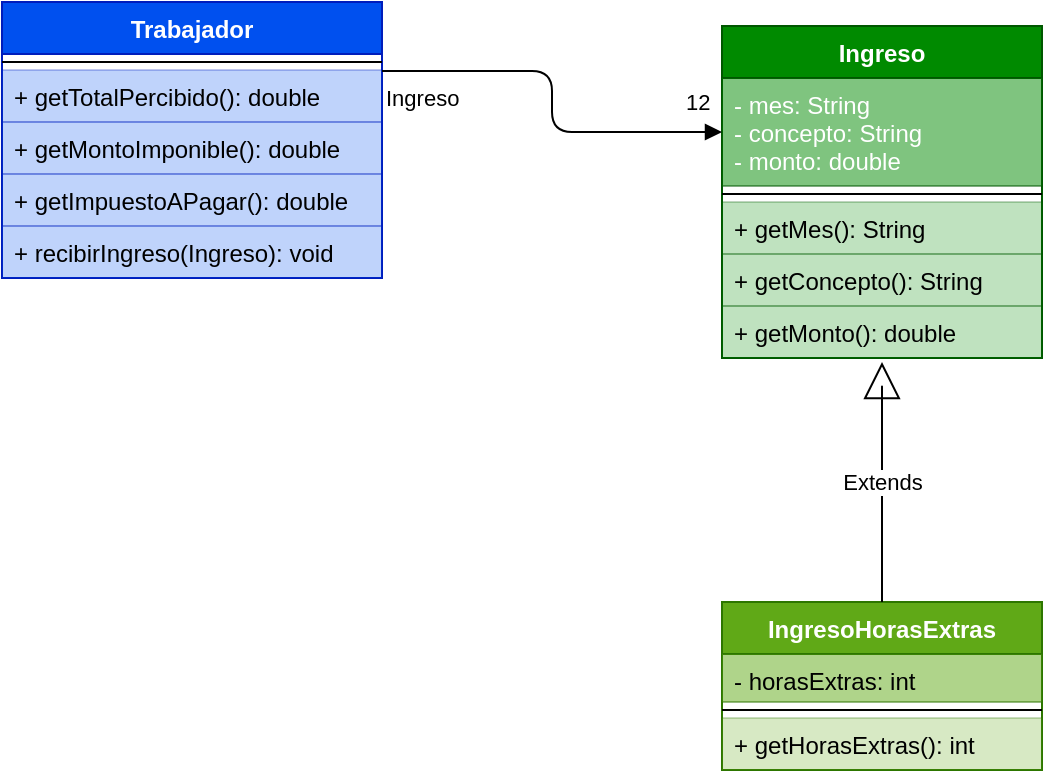 <mxfile version="15.2.9" type="device"><diagram id="u4qCH_LCM0_enoe3zIaj" name="Page-1"><mxGraphModel dx="1102" dy="582" grid="1" gridSize="10" guides="1" tooltips="1" connect="1" arrows="1" fold="1" page="1" pageScale="1" pageWidth="827" pageHeight="1169" math="0" shadow="0"><root><mxCell id="0"/><mxCell id="1" parent="0"/><mxCell id="LNy2fVY_VBCiZyavqBls-2" value="Trabajador" style="swimlane;fontStyle=1;align=center;verticalAlign=top;childLayout=stackLayout;horizontal=1;startSize=26;horizontalStack=0;resizeParent=1;resizeParentMax=0;resizeLast=0;collapsible=1;marginBottom=0;fillColor=#0050ef;strokeColor=#001DBC;fontColor=#ffffff;" vertex="1" parent="1"><mxGeometry x="40" y="80" width="190" height="138" as="geometry"/></mxCell><mxCell id="LNy2fVY_VBCiZyavqBls-4" value="" style="line;strokeWidth=1;fillColor=none;align=left;verticalAlign=middle;spacingTop=-1;spacingLeft=3;spacingRight=3;rotatable=0;labelPosition=right;points=[];portConstraint=eastwest;" vertex="1" parent="LNy2fVY_VBCiZyavqBls-2"><mxGeometry y="26" width="190" height="8" as="geometry"/></mxCell><mxCell id="LNy2fVY_VBCiZyavqBls-5" value="+ getTotalPercibido(): double" style="text;strokeColor=#001DBC;fillColor=#0050ef;align=left;verticalAlign=top;spacingLeft=4;spacingRight=4;overflow=hidden;rotatable=0;points=[[0,0.5],[1,0.5]];portConstraint=eastwest;fontColor=#000000;opacity=25;" vertex="1" parent="LNy2fVY_VBCiZyavqBls-2"><mxGeometry y="34" width="190" height="26" as="geometry"/></mxCell><mxCell id="LNy2fVY_VBCiZyavqBls-14" value="+ getMontoImponible(): double" style="text;strokeColor=#001DBC;fillColor=#0050ef;align=left;verticalAlign=top;spacingLeft=4;spacingRight=4;overflow=hidden;rotatable=0;points=[[0,0.5],[1,0.5]];portConstraint=eastwest;fontColor=#000000;opacity=25;" vertex="1" parent="LNy2fVY_VBCiZyavqBls-2"><mxGeometry y="60" width="190" height="26" as="geometry"/></mxCell><mxCell id="LNy2fVY_VBCiZyavqBls-15" value="+ getImpuestoAPagar(): double" style="text;strokeColor=#001DBC;fillColor=#0050ef;align=left;verticalAlign=top;spacingLeft=4;spacingRight=4;overflow=hidden;rotatable=0;points=[[0,0.5],[1,0.5]];portConstraint=eastwest;fontColor=#000000;opacity=25;" vertex="1" parent="LNy2fVY_VBCiZyavqBls-2"><mxGeometry y="86" width="190" height="26" as="geometry"/></mxCell><mxCell id="LNy2fVY_VBCiZyavqBls-16" value="+ recibirIngreso(Ingreso): void" style="text;strokeColor=#001DBC;fillColor=#0050ef;align=left;verticalAlign=top;spacingLeft=4;spacingRight=4;overflow=hidden;rotatable=0;points=[[0,0.5],[1,0.5]];portConstraint=eastwest;fontColor=#000000;opacity=25;" vertex="1" parent="LNy2fVY_VBCiZyavqBls-2"><mxGeometry y="112" width="190" height="26" as="geometry"/></mxCell><mxCell id="LNy2fVY_VBCiZyavqBls-6" value="Ingreso" style="swimlane;fontStyle=1;align=center;verticalAlign=top;childLayout=stackLayout;horizontal=1;startSize=26;horizontalStack=0;resizeParent=1;resizeParentMax=0;resizeLast=0;collapsible=1;marginBottom=0;fillColor=#008a00;strokeColor=#005700;fontColor=#ffffff;" vertex="1" parent="1"><mxGeometry x="400" y="92" width="160" height="166" as="geometry"/></mxCell><mxCell id="LNy2fVY_VBCiZyavqBls-7" value="- mes: String&#10;- concepto: String&#10;- monto: double" style="text;strokeColor=#005700;fillColor=#008a00;align=left;verticalAlign=top;spacingLeft=4;spacingRight=4;overflow=hidden;rotatable=0;points=[[0,0.5],[1,0.5]];portConstraint=eastwest;fontColor=#ffffff;opacity=50;" vertex="1" parent="LNy2fVY_VBCiZyavqBls-6"><mxGeometry y="26" width="160" height="54" as="geometry"/></mxCell><mxCell id="LNy2fVY_VBCiZyavqBls-8" value="" style="line;strokeWidth=1;fillColor=none;align=left;verticalAlign=middle;spacingTop=-1;spacingLeft=3;spacingRight=3;rotatable=0;labelPosition=right;points=[];portConstraint=eastwest;" vertex="1" parent="LNy2fVY_VBCiZyavqBls-6"><mxGeometry y="80" width="160" height="8" as="geometry"/></mxCell><mxCell id="LNy2fVY_VBCiZyavqBls-9" value="+ getMes(): String" style="text;strokeColor=#005700;fillColor=#008a00;align=left;verticalAlign=top;spacingLeft=4;spacingRight=4;overflow=hidden;rotatable=0;points=[[0,0.5],[1,0.5]];portConstraint=eastwest;opacity=25;fontColor=#000000;" vertex="1" parent="LNy2fVY_VBCiZyavqBls-6"><mxGeometry y="88" width="160" height="26" as="geometry"/></mxCell><mxCell id="LNy2fVY_VBCiZyavqBls-24" value="+ getConcepto(): String" style="text;strokeColor=#005700;fillColor=#008a00;align=left;verticalAlign=top;spacingLeft=4;spacingRight=4;overflow=hidden;rotatable=0;points=[[0,0.5],[1,0.5]];portConstraint=eastwest;opacity=25;fontColor=#000000;" vertex="1" parent="LNy2fVY_VBCiZyavqBls-6"><mxGeometry y="114" width="160" height="26" as="geometry"/></mxCell><mxCell id="LNy2fVY_VBCiZyavqBls-25" value="+ getMonto(): double" style="text;strokeColor=#005700;fillColor=#008a00;align=left;verticalAlign=top;spacingLeft=4;spacingRight=4;overflow=hidden;rotatable=0;points=[[0,0.5],[1,0.5]];portConstraint=eastwest;opacity=25;fontColor=#000000;" vertex="1" parent="LNy2fVY_VBCiZyavqBls-6"><mxGeometry y="140" width="160" height="26" as="geometry"/></mxCell><mxCell id="LNy2fVY_VBCiZyavqBls-10" value="IngresoHorasExtras" style="swimlane;fontStyle=1;align=center;verticalAlign=top;childLayout=stackLayout;horizontal=1;startSize=26;horizontalStack=0;resizeParent=1;resizeParentMax=0;resizeLast=0;collapsible=1;marginBottom=0;fillColor=#60a917;strokeColor=#2D7600;fontColor=#ffffff;" vertex="1" parent="1"><mxGeometry x="400" y="380" width="160" height="84" as="geometry"/></mxCell><mxCell id="LNy2fVY_VBCiZyavqBls-11" value="- horasExtras: int" style="text;strokeColor=#2D7600;fillColor=#60a917;align=left;verticalAlign=top;spacingLeft=4;spacingRight=4;overflow=hidden;rotatable=0;points=[[0,0.5],[1,0.5]];portConstraint=eastwest;fontColor=#000000;opacity=50;" vertex="1" parent="LNy2fVY_VBCiZyavqBls-10"><mxGeometry y="26" width="160" height="24" as="geometry"/></mxCell><mxCell id="LNy2fVY_VBCiZyavqBls-12" value="" style="line;strokeWidth=1;fillColor=none;align=left;verticalAlign=middle;spacingTop=-1;spacingLeft=3;spacingRight=3;rotatable=0;labelPosition=right;points=[];portConstraint=eastwest;" vertex="1" parent="LNy2fVY_VBCiZyavqBls-10"><mxGeometry y="50" width="160" height="8" as="geometry"/></mxCell><mxCell id="LNy2fVY_VBCiZyavqBls-13" value="+ getHorasExtras(): int" style="text;strokeColor=#2D7600;fillColor=#60a917;align=left;verticalAlign=top;spacingLeft=4;spacingRight=4;overflow=hidden;rotatable=0;points=[[0,0.5],[1,0.5]];portConstraint=eastwest;fontColor=#000000;opacity=25;" vertex="1" parent="LNy2fVY_VBCiZyavqBls-10"><mxGeometry y="58" width="160" height="26" as="geometry"/></mxCell><mxCell id="LNy2fVY_VBCiZyavqBls-17" value="Extends" style="endArrow=block;endSize=16;endFill=0;html=1;exitX=0.5;exitY=0;exitDx=0;exitDy=0;" edge="1" parent="1" source="LNy2fVY_VBCiZyavqBls-10"><mxGeometry width="160" relative="1" as="geometry"><mxPoint x="390" y="250" as="sourcePoint"/><mxPoint x="480" y="260" as="targetPoint"/><Array as="points"><mxPoint x="480" y="290"/><mxPoint x="480" y="270"/></Array></mxGeometry></mxCell><mxCell id="LNy2fVY_VBCiZyavqBls-19" value="Ingreso" style="endArrow=block;endFill=1;html=1;edgeStyle=orthogonalEdgeStyle;align=left;verticalAlign=top;entryX=0;entryY=0.5;entryDx=0;entryDy=0;exitX=1;exitY=0.25;exitDx=0;exitDy=0;" edge="1" parent="1" source="LNy2fVY_VBCiZyavqBls-2" target="LNy2fVY_VBCiZyavqBls-7"><mxGeometry x="-1" relative="1" as="geometry"><mxPoint x="240" y="300" as="sourcePoint"/><mxPoint x="490" y="300" as="targetPoint"/></mxGeometry></mxCell><mxCell id="LNy2fVY_VBCiZyavqBls-20" value="12" style="edgeLabel;resizable=0;html=1;align=left;verticalAlign=bottom;" connectable="0" vertex="1" parent="LNy2fVY_VBCiZyavqBls-19"><mxGeometry x="-1" relative="1" as="geometry"><mxPoint x="150" y="24" as="offset"/></mxGeometry></mxCell></root></mxGraphModel></diagram></mxfile>